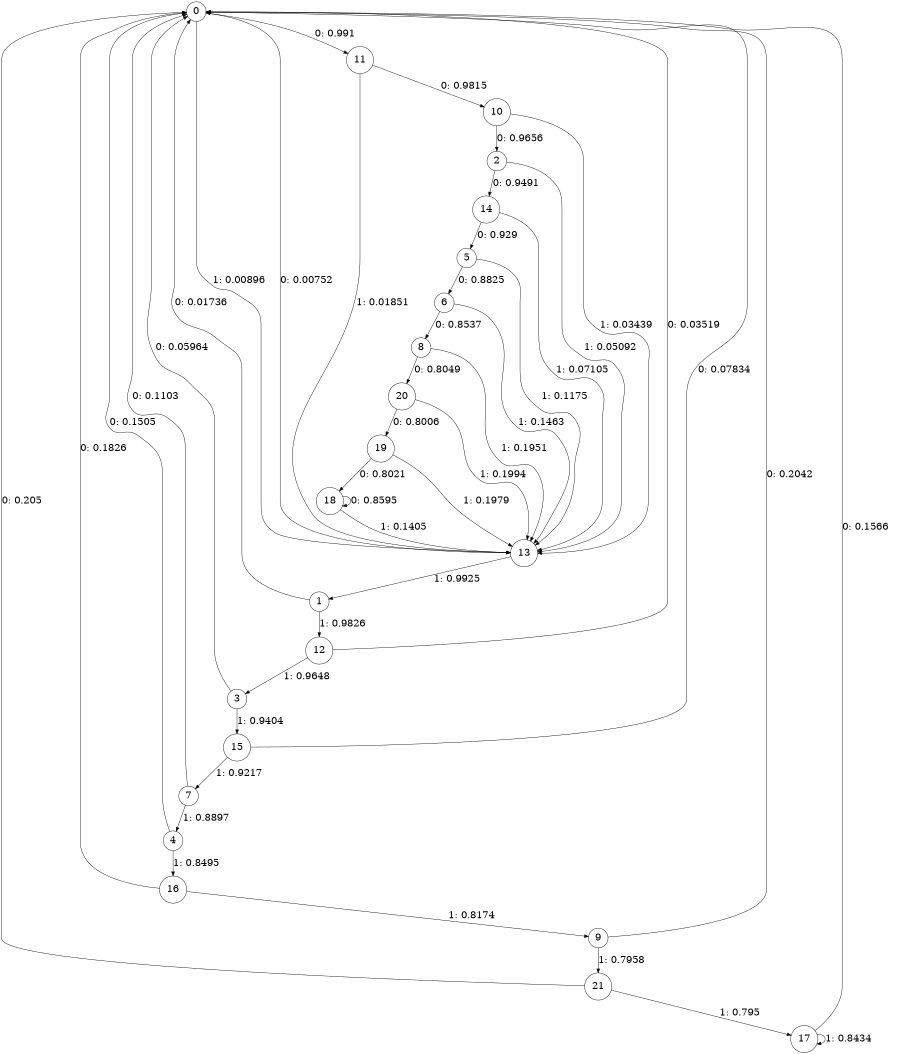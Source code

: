 digraph "ch2_random_source_L13" {
size = "6,8.5";
ratio = "fill";
node [shape = circle];
node [fontsize = 24];
edge [fontsize = 24];
0 -> 11 [label = "0: 0.991    "];
0 -> 13 [label = "1: 0.00896  "];
1 -> 0 [label = "0: 0.01736  "];
1 -> 12 [label = "1: 0.9826   "];
2 -> 14 [label = "0: 0.9491   "];
2 -> 13 [label = "1: 0.05092  "];
3 -> 0 [label = "0: 0.05964  "];
3 -> 15 [label = "1: 0.9404   "];
4 -> 0 [label = "0: 0.1505   "];
4 -> 16 [label = "1: 0.8495   "];
5 -> 6 [label = "0: 0.8825   "];
5 -> 13 [label = "1: 0.1175   "];
6 -> 8 [label = "0: 0.8537   "];
6 -> 13 [label = "1: 0.1463   "];
7 -> 0 [label = "0: 0.1103   "];
7 -> 4 [label = "1: 0.8897   "];
8 -> 20 [label = "0: 0.8049   "];
8 -> 13 [label = "1: 0.1951   "];
9 -> 0 [label = "0: 0.2042   "];
9 -> 21 [label = "1: 0.7958   "];
10 -> 2 [label = "0: 0.9656   "];
10 -> 13 [label = "1: 0.03439  "];
11 -> 10 [label = "0: 0.9815   "];
11 -> 13 [label = "1: 0.01851  "];
12 -> 0 [label = "0: 0.03519  "];
12 -> 3 [label = "1: 0.9648   "];
13 -> 0 [label = "0: 0.00752  "];
13 -> 1 [label = "1: 0.9925   "];
14 -> 5 [label = "0: 0.929    "];
14 -> 13 [label = "1: 0.07105  "];
15 -> 0 [label = "0: 0.07834  "];
15 -> 7 [label = "1: 0.9217   "];
16 -> 0 [label = "0: 0.1826   "];
16 -> 9 [label = "1: 0.8174   "];
17 -> 0 [label = "0: 0.1566   "];
17 -> 17 [label = "1: 0.8434   "];
18 -> 18 [label = "0: 0.8595   "];
18 -> 13 [label = "1: 0.1405   "];
19 -> 18 [label = "0: 0.8021   "];
19 -> 13 [label = "1: 0.1979   "];
20 -> 19 [label = "0: 0.8006   "];
20 -> 13 [label = "1: 0.1994   "];
21 -> 0 [label = "0: 0.205    "];
21 -> 17 [label = "1: 0.795    "];
}